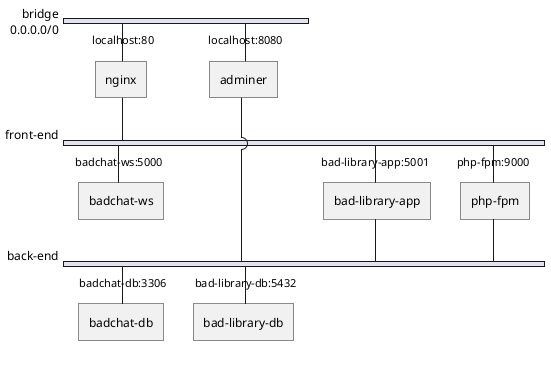 @startuml network

nwdiag {
    network bridge {
        address = "0.0.0.0/0";
        nginx [address = "localhost:80"];
        adminer [address = "localhost:8080"];
    }
    network front-end {
        address = "";
        nginx [address = ""];
        badchat-ws [address = "badchat-ws:5000"];
        bad-library-app [address = "bad-library-app:5001"];
        php-fpm [address = "php-fpm:9000"];
    }
    network back-end {
        address = "";
        php-fpm [address = ""];
        adminer [address = ""];
        bad-library-app [address = ""];
        badchat-db [address = "badchat-db:3306"];
        bad-library-db [address = "bad-library-db:5432"];
    }
}

@enduml